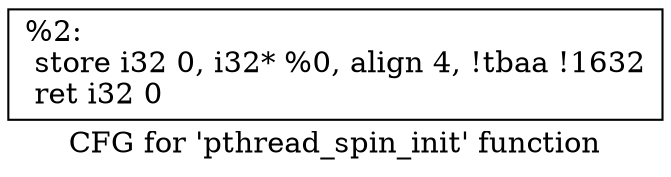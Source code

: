 digraph "CFG for 'pthread_spin_init' function" {
	label="CFG for 'pthread_spin_init' function";

	Node0x1faa610 [shape=record,label="{%2:\l  store i32 0, i32* %0, align 4, !tbaa !1632\l  ret i32 0\l}"];
}
